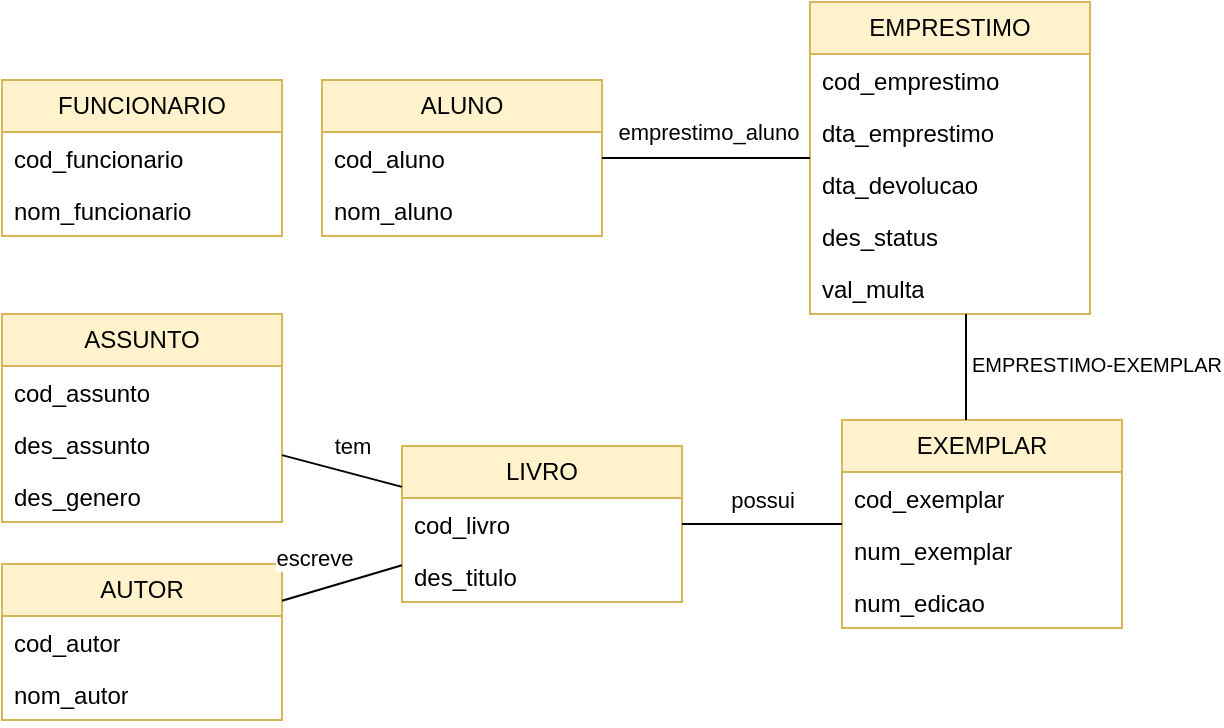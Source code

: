 <mxfile version="21.7.2" type="github">
  <diagram name="Página-1" id="cItzlpWJskyljSl-lQDW">
    <mxGraphModel dx="794" dy="677" grid="0" gridSize="10" guides="1" tooltips="1" connect="1" arrows="1" fold="1" page="1" pageScale="1" pageWidth="827" pageHeight="1169" math="0" shadow="0">
      <root>
        <mxCell id="0" />
        <mxCell id="1" parent="0" />
        <mxCell id="SWISUeinObcU3sLyg85e-1" value="ALUNO" style="swimlane;fontStyle=0;childLayout=stackLayout;horizontal=1;startSize=26;fillColor=#fff2cc;horizontalStack=0;resizeParent=1;resizeParentMax=0;resizeLast=0;collapsible=1;marginBottom=0;whiteSpace=wrap;html=1;strokeColor=#d6b656;" parent="1" vertex="1">
          <mxGeometry x="280" y="148" width="140" height="78" as="geometry" />
        </mxCell>
        <mxCell id="SWISUeinObcU3sLyg85e-2" value="cod_aluno" style="text;strokeColor=none;fillColor=none;align=left;verticalAlign=top;spacingLeft=4;spacingRight=4;overflow=hidden;rotatable=0;points=[[0,0.5],[1,0.5]];portConstraint=eastwest;whiteSpace=wrap;html=1;" parent="SWISUeinObcU3sLyg85e-1" vertex="1">
          <mxGeometry y="26" width="140" height="26" as="geometry" />
        </mxCell>
        <mxCell id="SWISUeinObcU3sLyg85e-3" value="nom_aluno" style="text;strokeColor=none;fillColor=none;align=left;verticalAlign=top;spacingLeft=4;spacingRight=4;overflow=hidden;rotatable=0;points=[[0,0.5],[1,0.5]];portConstraint=eastwest;whiteSpace=wrap;html=1;" parent="SWISUeinObcU3sLyg85e-1" vertex="1">
          <mxGeometry y="52" width="140" height="26" as="geometry" />
        </mxCell>
        <mxCell id="SWISUeinObcU3sLyg85e-5" value="AUTOR" style="swimlane;fontStyle=0;childLayout=stackLayout;horizontal=1;startSize=26;fillColor=#fff2cc;horizontalStack=0;resizeParent=1;resizeParentMax=0;resizeLast=0;collapsible=1;marginBottom=0;whiteSpace=wrap;html=1;strokeColor=#d6b656;" parent="1" vertex="1">
          <mxGeometry x="120" y="390" width="140" height="78" as="geometry" />
        </mxCell>
        <mxCell id="SWISUeinObcU3sLyg85e-6" value="cod_autor" style="text;strokeColor=none;fillColor=none;align=left;verticalAlign=top;spacingLeft=4;spacingRight=4;overflow=hidden;rotatable=0;points=[[0,0.5],[1,0.5]];portConstraint=eastwest;whiteSpace=wrap;html=1;" parent="SWISUeinObcU3sLyg85e-5" vertex="1">
          <mxGeometry y="26" width="140" height="26" as="geometry" />
        </mxCell>
        <mxCell id="SWISUeinObcU3sLyg85e-7" value="nom_autor" style="text;strokeColor=none;fillColor=none;align=left;verticalAlign=top;spacingLeft=4;spacingRight=4;overflow=hidden;rotatable=0;points=[[0,0.5],[1,0.5]];portConstraint=eastwest;whiteSpace=wrap;html=1;" parent="SWISUeinObcU3sLyg85e-5" vertex="1">
          <mxGeometry y="52" width="140" height="26" as="geometry" />
        </mxCell>
        <mxCell id="SWISUeinObcU3sLyg85e-9" value="LIVRO" style="swimlane;fontStyle=0;childLayout=stackLayout;horizontal=1;startSize=26;fillColor=#fff2cc;horizontalStack=0;resizeParent=1;resizeParentMax=0;resizeLast=0;collapsible=1;marginBottom=0;whiteSpace=wrap;html=1;strokeColor=#d6b656;" parent="1" vertex="1">
          <mxGeometry x="320" y="331" width="140" height="78" as="geometry" />
        </mxCell>
        <mxCell id="SWISUeinObcU3sLyg85e-10" value="cod_livro" style="text;strokeColor=none;fillColor=none;align=left;verticalAlign=top;spacingLeft=4;spacingRight=4;overflow=hidden;rotatable=0;points=[[0,0.5],[1,0.5]];portConstraint=eastwest;whiteSpace=wrap;html=1;" parent="SWISUeinObcU3sLyg85e-9" vertex="1">
          <mxGeometry y="26" width="140" height="26" as="geometry" />
        </mxCell>
        <mxCell id="SWISUeinObcU3sLyg85e-11" value="des_titulo" style="text;strokeColor=none;fillColor=none;align=left;verticalAlign=top;spacingLeft=4;spacingRight=4;overflow=hidden;rotatable=0;points=[[0,0.5],[1,0.5]];portConstraint=eastwest;whiteSpace=wrap;html=1;" parent="SWISUeinObcU3sLyg85e-9" vertex="1">
          <mxGeometry y="52" width="140" height="26" as="geometry" />
        </mxCell>
        <mxCell id="SWISUeinObcU3sLyg85e-25" value="FUNCIONARIO" style="swimlane;fontStyle=0;childLayout=stackLayout;horizontal=1;startSize=26;fillColor=#fff2cc;horizontalStack=0;resizeParent=1;resizeParentMax=0;resizeLast=0;collapsible=1;marginBottom=0;whiteSpace=wrap;html=1;strokeColor=#d6b656;" parent="1" vertex="1">
          <mxGeometry x="120" y="148" width="140" height="78" as="geometry" />
        </mxCell>
        <mxCell id="SWISUeinObcU3sLyg85e-26" value="cod_funcionario" style="text;strokeColor=none;fillColor=none;align=left;verticalAlign=top;spacingLeft=4;spacingRight=4;overflow=hidden;rotatable=0;points=[[0,0.5],[1,0.5]];portConstraint=eastwest;whiteSpace=wrap;html=1;" parent="SWISUeinObcU3sLyg85e-25" vertex="1">
          <mxGeometry y="26" width="140" height="26" as="geometry" />
        </mxCell>
        <mxCell id="SWISUeinObcU3sLyg85e-27" value="nom_funcionario" style="text;strokeColor=none;fillColor=none;align=left;verticalAlign=top;spacingLeft=4;spacingRight=4;overflow=hidden;rotatable=0;points=[[0,0.5],[1,0.5]];portConstraint=eastwest;whiteSpace=wrap;html=1;" parent="SWISUeinObcU3sLyg85e-25" vertex="1">
          <mxGeometry y="52" width="140" height="26" as="geometry" />
        </mxCell>
        <mxCell id="SWISUeinObcU3sLyg85e-31" value="" style="endArrow=none;html=1;rounded=0;" parent="1" source="SWISUeinObcU3sLyg85e-9" target="SWISUeinObcU3sLyg85e-5" edge="1">
          <mxGeometry width="50" height="50" relative="1" as="geometry">
            <mxPoint x="380" y="300" as="sourcePoint" />
            <mxPoint x="430" y="250" as="targetPoint" />
          </mxGeometry>
        </mxCell>
        <mxCell id="wWb_BqA7zKUlnr8kWwhq-30" value="escreve" style="edgeLabel;html=1;align=center;verticalAlign=middle;resizable=0;points=[];" vertex="1" connectable="0" parent="SWISUeinObcU3sLyg85e-31">
          <mxGeometry x="-0.165" y="2" relative="1" as="geometry">
            <mxPoint x="-20" y="-13" as="offset" />
          </mxGeometry>
        </mxCell>
        <mxCell id="wWb_BqA7zKUlnr8kWwhq-1" value="EMPRESTIMO" style="swimlane;fontStyle=0;childLayout=stackLayout;horizontal=1;startSize=26;fillColor=#fff2cc;horizontalStack=0;resizeParent=1;resizeParentMax=0;resizeLast=0;collapsible=1;marginBottom=0;whiteSpace=wrap;html=1;strokeColor=#d6b656;" vertex="1" parent="1">
          <mxGeometry x="524" y="109" width="140" height="156" as="geometry" />
        </mxCell>
        <mxCell id="wWb_BqA7zKUlnr8kWwhq-2" value="cod_emprestimo" style="text;strokeColor=none;fillColor=none;align=left;verticalAlign=top;spacingLeft=4;spacingRight=4;overflow=hidden;rotatable=0;points=[[0,0.5],[1,0.5]];portConstraint=eastwest;whiteSpace=wrap;html=1;" vertex="1" parent="wWb_BqA7zKUlnr8kWwhq-1">
          <mxGeometry y="26" width="140" height="26" as="geometry" />
        </mxCell>
        <mxCell id="wWb_BqA7zKUlnr8kWwhq-3" value="dta_emprestimo" style="text;strokeColor=none;fillColor=none;align=left;verticalAlign=top;spacingLeft=4;spacingRight=4;overflow=hidden;rotatable=0;points=[[0,0.5],[1,0.5]];portConstraint=eastwest;whiteSpace=wrap;html=1;" vertex="1" parent="wWb_BqA7zKUlnr8kWwhq-1">
          <mxGeometry y="52" width="140" height="26" as="geometry" />
        </mxCell>
        <mxCell id="wWb_BqA7zKUlnr8kWwhq-4" value="dta_devolucao" style="text;strokeColor=none;fillColor=none;align=left;verticalAlign=top;spacingLeft=4;spacingRight=4;overflow=hidden;rotatable=0;points=[[0,0.5],[1,0.5]];portConstraint=eastwest;whiteSpace=wrap;html=1;" vertex="1" parent="wWb_BqA7zKUlnr8kWwhq-1">
          <mxGeometry y="78" width="140" height="26" as="geometry" />
        </mxCell>
        <mxCell id="wWb_BqA7zKUlnr8kWwhq-22" value="des_status" style="text;strokeColor=none;fillColor=none;align=left;verticalAlign=top;spacingLeft=4;spacingRight=4;overflow=hidden;rotatable=0;points=[[0,0.5],[1,0.5]];portConstraint=eastwest;whiteSpace=wrap;html=1;" vertex="1" parent="wWb_BqA7zKUlnr8kWwhq-1">
          <mxGeometry y="104" width="140" height="26" as="geometry" />
        </mxCell>
        <mxCell id="wWb_BqA7zKUlnr8kWwhq-31" value="val_multa" style="text;strokeColor=none;fillColor=none;align=left;verticalAlign=top;spacingLeft=4;spacingRight=4;overflow=hidden;rotatable=0;points=[[0,0.5],[1,0.5]];portConstraint=eastwest;whiteSpace=wrap;html=1;" vertex="1" parent="wWb_BqA7zKUlnr8kWwhq-1">
          <mxGeometry y="130" width="140" height="26" as="geometry" />
        </mxCell>
        <mxCell id="wWb_BqA7zKUlnr8kWwhq-5" value="EXEMPLAR" style="swimlane;fontStyle=0;childLayout=stackLayout;horizontal=1;startSize=26;fillColor=#fff2cc;horizontalStack=0;resizeParent=1;resizeParentMax=0;resizeLast=0;collapsible=1;marginBottom=0;whiteSpace=wrap;html=1;strokeColor=#d6b656;" vertex="1" parent="1">
          <mxGeometry x="540" y="318" width="140" height="104" as="geometry" />
        </mxCell>
        <mxCell id="wWb_BqA7zKUlnr8kWwhq-6" value="cod_exemplar" style="text;strokeColor=none;fillColor=none;align=left;verticalAlign=top;spacingLeft=4;spacingRight=4;overflow=hidden;rotatable=0;points=[[0,0.5],[1,0.5]];portConstraint=eastwest;whiteSpace=wrap;html=1;" vertex="1" parent="wWb_BqA7zKUlnr8kWwhq-5">
          <mxGeometry y="26" width="140" height="26" as="geometry" />
        </mxCell>
        <mxCell id="wWb_BqA7zKUlnr8kWwhq-7" value="num_exemplar" style="text;strokeColor=none;fillColor=none;align=left;verticalAlign=top;spacingLeft=4;spacingRight=4;overflow=hidden;rotatable=0;points=[[0,0.5],[1,0.5]];portConstraint=eastwest;whiteSpace=wrap;html=1;" vertex="1" parent="wWb_BqA7zKUlnr8kWwhq-5">
          <mxGeometry y="52" width="140" height="26" as="geometry" />
        </mxCell>
        <mxCell id="wWb_BqA7zKUlnr8kWwhq-8" value="num_edicao" style="text;strokeColor=none;fillColor=none;align=left;verticalAlign=top;spacingLeft=4;spacingRight=4;overflow=hidden;rotatable=0;points=[[0,0.5],[1,0.5]];portConstraint=eastwest;whiteSpace=wrap;html=1;" vertex="1" parent="wWb_BqA7zKUlnr8kWwhq-5">
          <mxGeometry y="78" width="140" height="26" as="geometry" />
        </mxCell>
        <mxCell id="wWb_BqA7zKUlnr8kWwhq-10" value="" style="endArrow=none;html=1;rounded=0;" edge="1" parent="1" source="wWb_BqA7zKUlnr8kWwhq-1" target="SWISUeinObcU3sLyg85e-1">
          <mxGeometry width="50" height="50" relative="1" as="geometry">
            <mxPoint x="200" y="330" as="sourcePoint" />
            <mxPoint x="250" y="280" as="targetPoint" />
          </mxGeometry>
        </mxCell>
        <mxCell id="wWb_BqA7zKUlnr8kWwhq-29" value="emprestimo_aluno" style="edgeLabel;html=1;align=center;verticalAlign=middle;resizable=0;points=[];" vertex="1" connectable="0" parent="wWb_BqA7zKUlnr8kWwhq-10">
          <mxGeometry x="-0.017" relative="1" as="geometry">
            <mxPoint y="-13" as="offset" />
          </mxGeometry>
        </mxCell>
        <mxCell id="wWb_BqA7zKUlnr8kWwhq-11" value="ASSUNTO" style="swimlane;fontStyle=0;childLayout=stackLayout;horizontal=1;startSize=26;fillColor=#fff2cc;horizontalStack=0;resizeParent=1;resizeParentMax=0;resizeLast=0;collapsible=1;marginBottom=0;whiteSpace=wrap;html=1;strokeColor=#d6b656;" vertex="1" parent="1">
          <mxGeometry x="120" y="265" width="140" height="104" as="geometry" />
        </mxCell>
        <mxCell id="wWb_BqA7zKUlnr8kWwhq-12" value="cod_assunto" style="text;strokeColor=none;fillColor=none;align=left;verticalAlign=top;spacingLeft=4;spacingRight=4;overflow=hidden;rotatable=0;points=[[0,0.5],[1,0.5]];portConstraint=eastwest;whiteSpace=wrap;html=1;" vertex="1" parent="wWb_BqA7zKUlnr8kWwhq-11">
          <mxGeometry y="26" width="140" height="26" as="geometry" />
        </mxCell>
        <mxCell id="wWb_BqA7zKUlnr8kWwhq-13" value="des_assunto" style="text;strokeColor=none;fillColor=none;align=left;verticalAlign=top;spacingLeft=4;spacingRight=4;overflow=hidden;rotatable=0;points=[[0,0.5],[1,0.5]];portConstraint=eastwest;whiteSpace=wrap;html=1;" vertex="1" parent="wWb_BqA7zKUlnr8kWwhq-11">
          <mxGeometry y="52" width="140" height="26" as="geometry" />
        </mxCell>
        <mxCell id="wWb_BqA7zKUlnr8kWwhq-32" value="des_genero" style="text;strokeColor=none;fillColor=none;align=left;verticalAlign=top;spacingLeft=4;spacingRight=4;overflow=hidden;rotatable=0;points=[[0,0.5],[1,0.5]];portConstraint=eastwest;whiteSpace=wrap;html=1;" vertex="1" parent="wWb_BqA7zKUlnr8kWwhq-11">
          <mxGeometry y="78" width="140" height="26" as="geometry" />
        </mxCell>
        <mxCell id="wWb_BqA7zKUlnr8kWwhq-15" value="" style="endArrow=none;html=1;rounded=0;" edge="1" parent="1" source="SWISUeinObcU3sLyg85e-9" target="wWb_BqA7zKUlnr8kWwhq-11">
          <mxGeometry width="50" height="50" relative="1" as="geometry">
            <mxPoint x="380" y="380" as="sourcePoint" />
            <mxPoint x="430" y="330" as="targetPoint" />
          </mxGeometry>
        </mxCell>
        <mxCell id="wWb_BqA7zKUlnr8kWwhq-27" value="tem" style="edgeLabel;html=1;align=center;verticalAlign=middle;resizable=0;points=[];" vertex="1" connectable="0" parent="wWb_BqA7zKUlnr8kWwhq-15">
          <mxGeometry x="-0.084" relative="1" as="geometry">
            <mxPoint x="2" y="-13" as="offset" />
          </mxGeometry>
        </mxCell>
        <mxCell id="wWb_BqA7zKUlnr8kWwhq-16" value="" style="endArrow=none;html=1;rounded=0;" edge="1" parent="1" source="SWISUeinObcU3sLyg85e-9" target="wWb_BqA7zKUlnr8kWwhq-5">
          <mxGeometry width="50" height="50" relative="1" as="geometry">
            <mxPoint x="380" y="380" as="sourcePoint" />
            <mxPoint x="430" y="330" as="targetPoint" />
          </mxGeometry>
        </mxCell>
        <mxCell id="wWb_BqA7zKUlnr8kWwhq-25" value="possui" style="edgeLabel;html=1;align=center;verticalAlign=middle;resizable=0;points=[];" vertex="1" connectable="0" parent="wWb_BqA7zKUlnr8kWwhq-16">
          <mxGeometry x="0.025" y="1" relative="1" as="geometry">
            <mxPoint x="-1" y="-11" as="offset" />
          </mxGeometry>
        </mxCell>
        <mxCell id="wWb_BqA7zKUlnr8kWwhq-17" value="" style="endArrow=none;html=1;rounded=0;edgeStyle=elbowEdgeStyle;" edge="1" parent="1" source="wWb_BqA7zKUlnr8kWwhq-5" target="wWb_BqA7zKUlnr8kWwhq-1">
          <mxGeometry width="50" height="50" relative="1" as="geometry">
            <mxPoint x="380" y="380" as="sourcePoint" />
            <mxPoint x="430" y="330" as="targetPoint" />
          </mxGeometry>
        </mxCell>
        <mxCell id="wWb_BqA7zKUlnr8kWwhq-19" value="&lt;font style=&quot;font-size: 10px;&quot;&gt;EMPRESTIMO-EXEMPLAR&lt;/font&gt;" style="edgeLabel;html=1;align=center;verticalAlign=middle;resizable=0;points=[];" vertex="1" connectable="0" parent="wWb_BqA7zKUlnr8kWwhq-17">
          <mxGeometry x="-0.273" y="-2" relative="1" as="geometry">
            <mxPoint x="63" y="-9" as="offset" />
          </mxGeometry>
        </mxCell>
      </root>
    </mxGraphModel>
  </diagram>
</mxfile>

